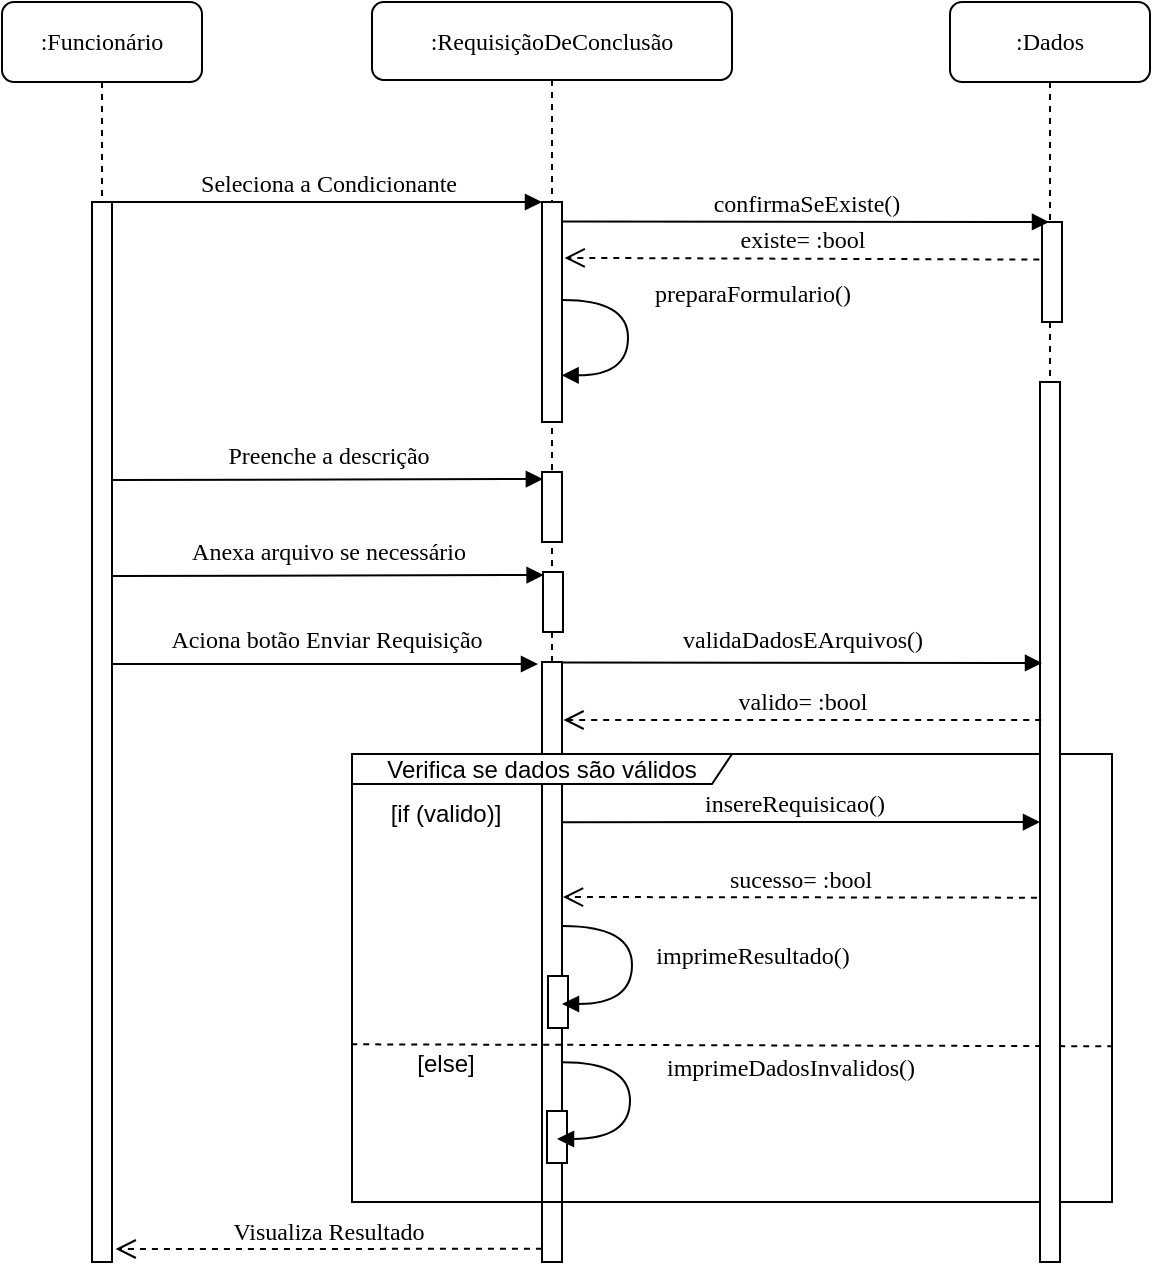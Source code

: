 <mxfile version="12.2.9" type="google" pages="1"><diagram name="Page-1" id="13e1069c-82ec-6db2-03f1-153e76fe0fe0"><mxGraphModel dx="1178" dy="668" grid="1" gridSize="10" guides="1" tooltips="1" connect="1" arrows="1" fold="1" page="1" pageScale="1" pageWidth="1100" pageHeight="850" background="#ffffff" math="0" shadow="0"><root><mxCell id="0"/><mxCell id="1" parent="0"/><mxCell id="7baba1c4bc27f4b0-2" value=":RequisiçãoDeConclusão" style="shape=umlLifeline;perimeter=lifelinePerimeter;whiteSpace=wrap;html=1;container=1;collapsible=0;recursiveResize=0;outlineConnect=0;rounded=1;shadow=0;comic=0;labelBackgroundColor=none;strokeWidth=1;fontFamily=Verdana;fontSize=12;align=center;size=39;" parent="1" vertex="1"><mxGeometry x="210" y="70" width="180" height="630" as="geometry"/></mxCell><mxCell id="7baba1c4bc27f4b0-10" value="" style="html=1;points=[];perimeter=orthogonalPerimeter;rounded=0;shadow=0;comic=0;labelBackgroundColor=none;strokeWidth=1;fontFamily=Verdana;fontSize=12;align=center;" parent="7baba1c4bc27f4b0-2" vertex="1"><mxGeometry x="85" y="100" width="10" height="110" as="geometry"/></mxCell><mxCell id="EZGemgslpKSk8MwFQKpV-1" value="" style="html=1;points=[];perimeter=orthogonalPerimeter;rounded=0;shadow=0;comic=0;labelBackgroundColor=none;strokeWidth=1;fontFamily=Verdana;fontSize=12;align=center;" vertex="1" parent="7baba1c4bc27f4b0-2"><mxGeometry x="85" y="235" width="10" height="35" as="geometry"/></mxCell><mxCell id="EZGemgslpKSk8MwFQKpV-3" value="" style="html=1;points=[];perimeter=orthogonalPerimeter;rounded=0;shadow=0;comic=0;labelBackgroundColor=none;strokeWidth=1;fontFamily=Verdana;fontSize=12;align=center;" vertex="1" parent="7baba1c4bc27f4b0-2"><mxGeometry x="85.5" y="285" width="10" height="30" as="geometry"/></mxCell><mxCell id="EZGemgslpKSk8MwFQKpV-8" value="" style="html=1;points=[];perimeter=orthogonalPerimeter;rounded=0;shadow=0;comic=0;labelBackgroundColor=none;strokeWidth=1;fontFamily=Verdana;fontSize=12;align=center;" vertex="1" parent="7baba1c4bc27f4b0-2"><mxGeometry x="85" y="330" width="10" height="300" as="geometry"/></mxCell><mxCell id="EZGemgslpKSk8MwFQKpV-13" value="preparaFormulario()" style="html=1;verticalAlign=bottom;endArrow=block;labelBackgroundColor=none;fontFamily=Verdana;fontSize=12;elbow=vertical;edgeStyle=orthogonalEdgeStyle;curved=1;entryX=0.981;entryY=0.788;entryPerimeter=0;exitX=1.051;exitY=0.446;exitDx=0;exitDy=0;exitPerimeter=0;entryDx=0;entryDy=0;" edge="1" parent="7baba1c4bc27f4b0-2" source="7baba1c4bc27f4b0-10" target="7baba1c4bc27f4b0-10"><mxGeometry x="-0.37" y="-62" relative="1" as="geometry"><mxPoint x="108" y="149" as="sourcePoint"/><mxPoint x="117.952" y="187.19" as="targetPoint"/><Array as="points"><mxPoint x="128" y="149"/><mxPoint x="128" y="187"/></Array><mxPoint x="124" y="6" as="offset"/></mxGeometry></mxCell><mxCell id="EZGemgslpKSk8MwFQKpV-17" value="&lt;p style=&quot;line-height: 150%; font-size: 12px;&quot;&gt;[if (valido)]&lt;/p&gt;" style="text;html=1;strokeColor=none;fillColor=none;align=center;verticalAlign=middle;whiteSpace=wrap;rounded=0;fontSize=12;" vertex="1" parent="7baba1c4bc27f4b0-2"><mxGeometry x="-3" y="395" width="80" height="20" as="geometry"/></mxCell><mxCell id="EZGemgslpKSk8MwFQKpV-22" value="" style="endArrow=none;dashed=1;html=1;fontSize=12;entryX=1.001;entryY=0.697;entryDx=0;entryDy=0;entryPerimeter=0;exitX=-0.001;exitY=0.648;exitDx=0;exitDy=0;exitPerimeter=0;" edge="1" parent="7baba1c4bc27f4b0-2" source="EZGemgslpKSk8MwFQKpV-16"><mxGeometry width="50" height="50" relative="1" as="geometry"><mxPoint x="-13" y="522" as="sourcePoint"/><mxPoint x="370.38" y="522.128" as="targetPoint"/></mxGeometry></mxCell><mxCell id="EZGemgslpKSk8MwFQKpV-23" value="&lt;p style=&quot;line-height: 150% ; font-size: 12px&quot;&gt;[else]&lt;/p&gt;" style="text;html=1;strokeColor=none;fillColor=none;align=center;verticalAlign=middle;whiteSpace=wrap;rounded=0;fontSize=12;" vertex="1" parent="7baba1c4bc27f4b0-2"><mxGeometry x="-3" y="520" width="80" height="20" as="geometry"/></mxCell><mxCell id="EZGemgslpKSk8MwFQKpV-20" value="" style="html=1;points=[];perimeter=orthogonalPerimeter;rounded=0;shadow=0;comic=0;labelBackgroundColor=none;strokeWidth=1;fontFamily=Verdana;fontSize=12;align=center;" vertex="1" parent="7baba1c4bc27f4b0-2"><mxGeometry x="88" y="487" width="10" height="26" as="geometry"/></mxCell><mxCell id="7baba1c4bc27f4b0-39" value="imprimeResultado()" style="html=1;verticalAlign=bottom;endArrow=block;labelBackgroundColor=none;fontFamily=Verdana;fontSize=12;elbow=vertical;edgeStyle=orthogonalEdgeStyle;curved=1;exitX=1.05;exitY=0.44;exitPerimeter=0;exitDx=0;exitDy=0;" parent="7baba1c4bc27f4b0-2" edge="1" target="EZGemgslpKSk8MwFQKpV-8" source="EZGemgslpKSk8MwFQKpV-8"><mxGeometry x="0.07" y="60" relative="1" as="geometry"><mxPoint x="100.333" y="461" as="sourcePoint"/><mxPoint x="105.333" y="499.333" as="targetPoint"/><Array as="points"><mxPoint x="130" y="462"/><mxPoint x="130" y="501"/></Array><mxPoint as="offset"/></mxGeometry></mxCell><mxCell id="EZGemgslpKSk8MwFQKpV-25" value="" style="html=1;points=[];perimeter=orthogonalPerimeter;rounded=0;shadow=0;comic=0;labelBackgroundColor=none;strokeWidth=1;fontFamily=Verdana;fontSize=12;align=center;" vertex="1" parent="7baba1c4bc27f4b0-2"><mxGeometry x="87.5" y="554.5" width="10" height="26" as="geometry"/></mxCell><mxCell id="EZGemgslpKSk8MwFQKpV-26" value="imprimeDadosInvalidos()" style="html=1;verticalAlign=bottom;endArrow=block;labelBackgroundColor=none;fontFamily=Verdana;fontSize=12;elbow=vertical;edgeStyle=orthogonalEdgeStyle;curved=1;exitX=1.024;exitY=0.667;exitDx=0;exitDy=0;exitPerimeter=0;" edge="1" parent="7baba1c4bc27f4b0-2" source="EZGemgslpKSk8MwFQKpV-8"><mxGeometry x="-0.343" y="-81" relative="1" as="geometry"><mxPoint x="220" y="640" as="sourcePoint"/><mxPoint x="92.5" y="568.5" as="targetPoint"/><Array as="points"><mxPoint x="129" y="530"/><mxPoint x="129" y="568"/></Array><mxPoint x="161" y="10" as="offset"/></mxGeometry></mxCell><mxCell id="EZGemgslpKSk8MwFQKpV-16" value="Verifica se dados são válidos" style="shape=umlFrame;whiteSpace=wrap;html=1;width=190;height=15;" vertex="1" parent="7baba1c4bc27f4b0-2"><mxGeometry x="-10" y="376" width="380" height="224" as="geometry"/></mxCell><mxCell id="7baba1c4bc27f4b0-3" value=":Dados" style="shape=umlLifeline;perimeter=lifelinePerimeter;whiteSpace=wrap;html=1;container=1;collapsible=0;recursiveResize=0;outlineConnect=0;rounded=1;shadow=0;comic=0;labelBackgroundColor=none;strokeWidth=1;fontFamily=Verdana;fontSize=12;align=center;" parent="1" vertex="1"><mxGeometry x="499" y="70" width="100" height="630" as="geometry"/></mxCell><mxCell id="7baba1c4bc27f4b0-13" value="" style="html=1;points=[];perimeter=orthogonalPerimeter;rounded=0;shadow=0;comic=0;labelBackgroundColor=none;strokeWidth=1;fontFamily=Verdana;fontSize=12;align=center;" parent="7baba1c4bc27f4b0-3" vertex="1"><mxGeometry x="46" y="110" width="10" height="50" as="geometry"/></mxCell><mxCell id="EZGemgslpKSk8MwFQKpV-30" value="" style="html=1;points=[];perimeter=orthogonalPerimeter;rounded=0;shadow=0;comic=0;labelBackgroundColor=none;strokeWidth=1;fontFamily=Verdana;fontSize=12;align=center;" vertex="1" parent="7baba1c4bc27f4b0-3"><mxGeometry x="45" y="190" width="10" height="440" as="geometry"/></mxCell><mxCell id="7baba1c4bc27f4b0-8" value=":Funcionário" style="shape=umlLifeline;perimeter=lifelinePerimeter;whiteSpace=wrap;html=1;container=1;collapsible=0;recursiveResize=0;outlineConnect=0;rounded=1;shadow=0;comic=0;labelBackgroundColor=none;strokeWidth=1;fontFamily=Verdana;fontSize=12;align=center;" parent="1" vertex="1"><mxGeometry x="25" y="70" width="100" height="630" as="geometry"/></mxCell><mxCell id="7baba1c4bc27f4b0-9" value="" style="html=1;points=[];perimeter=orthogonalPerimeter;rounded=0;shadow=0;comic=0;labelBackgroundColor=none;strokeWidth=1;fontFamily=Verdana;fontSize=12;align=center;" parent="7baba1c4bc27f4b0-8" vertex="1"><mxGeometry x="45" y="100" width="10" height="530" as="geometry"/></mxCell><mxCell id="7baba1c4bc27f4b0-11" value="Seleciona a Condicionante" style="html=1;verticalAlign=bottom;endArrow=block;entryX=0;entryY=0;labelBackgroundColor=none;fontFamily=Verdana;fontSize=12;edgeStyle=elbowEdgeStyle;elbow=vertical;" parent="1" source="7baba1c4bc27f4b0-9" target="7baba1c4bc27f4b0-10" edge="1"><mxGeometry relative="1" as="geometry"><mxPoint x="145" y="180" as="sourcePoint"/></mxGeometry></mxCell><mxCell id="EZGemgslpKSk8MwFQKpV-2" value="Preenche a descrição" style="html=1;verticalAlign=bottom;endArrow=block;labelBackgroundColor=none;fontFamily=Verdana;fontSize=12;edgeStyle=elbowEdgeStyle;elbow=vertical;exitX=1;exitY=0.161;exitDx=0;exitDy=0;exitPerimeter=0;entryX=0.046;entryY=0.039;entryDx=0;entryDy=0;entryPerimeter=0;" edge="1" parent="1"><mxGeometry y="3" relative="1" as="geometry"><mxPoint x="80" y="309" as="sourcePoint"/><mxPoint x="295.442" y="308.349" as="targetPoint"/><mxPoint as="offset"/></mxGeometry></mxCell><mxCell id="EZGemgslpKSk8MwFQKpV-4" value="Anexa arquivo se necessário" style="html=1;verticalAlign=bottom;endArrow=block;labelBackgroundColor=none;fontFamily=Verdana;fontSize=12;edgeStyle=elbowEdgeStyle;elbow=vertical;exitX=1;exitY=0.161;exitDx=0;exitDy=0;exitPerimeter=0;entryX=0.029;entryY=0.048;entryDx=0;entryDy=0;entryPerimeter=0;" edge="1" parent="1" target="EZGemgslpKSk8MwFQKpV-3"><mxGeometry y="3" relative="1" as="geometry"><mxPoint x="80" y="357" as="sourcePoint"/><mxPoint x="280" y="356" as="targetPoint"/><mxPoint as="offset"/></mxGeometry></mxCell><mxCell id="EZGemgslpKSk8MwFQKpV-5" value="confirmaSeExiste()" style="html=1;verticalAlign=bottom;endArrow=block;labelBackgroundColor=none;fontFamily=Verdana;fontSize=12;edgeStyle=elbowEdgeStyle;elbow=vertical;exitX=1.001;exitY=0.089;exitDx=0;exitDy=0;exitPerimeter=0;" edge="1" parent="1" source="7baba1c4bc27f4b0-10" target="7baba1c4bc27f4b0-3"><mxGeometry relative="1" as="geometry"><mxPoint x="310" y="180" as="sourcePoint"/><mxPoint x="460" y="180" as="targetPoint"/><Array as="points"><mxPoint x="320" y="180"/></Array></mxGeometry></mxCell><mxCell id="EZGemgslpKSk8MwFQKpV-6" value="existe= :bool" style="html=1;verticalAlign=bottom;endArrow=open;dashed=1;endSize=8;labelBackgroundColor=none;fontFamily=Verdana;fontSize=12;entryX=1.133;entryY=0.254;entryDx=0;entryDy=0;entryPerimeter=0;exitX=-0.133;exitY=0.376;exitDx=0;exitDy=0;exitPerimeter=0;" edge="1" parent="1" source="7baba1c4bc27f4b0-13" target="7baba1c4bc27f4b0-10"><mxGeometry relative="1" as="geometry"><mxPoint x="295" y="204" as="targetPoint"/><mxPoint x="540" y="200" as="sourcePoint"/></mxGeometry></mxCell><mxCell id="EZGemgslpKSk8MwFQKpV-10" value="Aciona botão Enviar Requisição" style="html=1;verticalAlign=bottom;endArrow=block;labelBackgroundColor=none;fontFamily=Verdana;fontSize=12;edgeStyle=elbowEdgeStyle;elbow=vertical;exitX=1;exitY=0.161;exitDx=0;exitDy=0;exitPerimeter=0;" edge="1" parent="1"><mxGeometry y="3" relative="1" as="geometry"><mxPoint x="80" y="401" as="sourcePoint"/><mxPoint x="293" y="400.977" as="targetPoint"/><mxPoint as="offset"/></mxGeometry></mxCell><mxCell id="EZGemgslpKSk8MwFQKpV-11" value="validaDadosEArquivos()" style="html=1;verticalAlign=bottom;endArrow=block;labelBackgroundColor=none;fontFamily=Verdana;fontSize=12;edgeStyle=elbowEdgeStyle;elbow=vertical;exitX=1.024;exitY=0.001;exitDx=0;exitDy=0;exitPerimeter=0;" edge="1" parent="1" source="EZGemgslpKSk8MwFQKpV-8"><mxGeometry y="3" relative="1" as="geometry"><mxPoint x="310" y="401" as="sourcePoint"/><mxPoint x="545" y="400.558" as="targetPoint"/><mxPoint as="offset"/></mxGeometry></mxCell><mxCell id="EZGemgslpKSk8MwFQKpV-12" value="valido= :bool" style="html=1;verticalAlign=bottom;endArrow=open;dashed=1;endSize=8;labelBackgroundColor=none;fontFamily=Verdana;fontSize=12;edgeStyle=elbowEdgeStyle;elbow=vertical;exitX=0.06;exitY=0.384;exitDx=0;exitDy=0;exitPerimeter=0;entryX=1.076;entryY=0.097;entryDx=0;entryDy=0;entryPerimeter=0;" edge="1" parent="1" source="EZGemgslpKSk8MwFQKpV-30" target="EZGemgslpKSk8MwFQKpV-8"><mxGeometry relative="1" as="geometry"><mxPoint x="310" y="429" as="targetPoint"/><Array as="points"><mxPoint x="465" y="429"/><mxPoint x="495" y="429"/></Array><mxPoint x="520" y="429" as="sourcePoint"/></mxGeometry></mxCell><mxCell id="EZGemgslpKSk8MwFQKpV-18" value="insereRequisicao()" style="html=1;verticalAlign=bottom;endArrow=block;labelBackgroundColor=none;fontFamily=Verdana;fontSize=12;edgeStyle=elbowEdgeStyle;elbow=vertical;exitX=1.024;exitY=0.267;exitDx=0;exitDy=0;exitPerimeter=0;" edge="1" parent="1" source="EZGemgslpKSk8MwFQKpV-8" target="EZGemgslpKSk8MwFQKpV-30"><mxGeometry x="-0.029" relative="1" as="geometry"><mxPoint x="320" y="480" as="sourcePoint"/><mxPoint x="510" y="480" as="targetPoint"/><mxPoint as="offset"/><Array as="points"><mxPoint x="390" y="480"/><mxPoint x="310" y="480"/></Array></mxGeometry></mxCell><mxCell id="EZGemgslpKSk8MwFQKpV-19" value="sucesso= :bool" style="html=1;verticalAlign=bottom;endArrow=open;dashed=1;endSize=8;labelBackgroundColor=none;fontFamily=Verdana;fontSize=12;edgeStyle=elbowEdgeStyle;elbow=vertical;exitX=-0.153;exitY=0.586;exitDx=0;exitDy=0;exitPerimeter=0;entryX=1.05;entryY=0.393;entryDx=0;entryDy=0;entryPerimeter=0;" edge="1" parent="1" source="EZGemgslpKSk8MwFQKpV-30" target="EZGemgslpKSk8MwFQKpV-8"><mxGeometry relative="1" as="geometry"><mxPoint x="320" y="517" as="targetPoint"/><Array as="points"><mxPoint x="476" y="517.5"/><mxPoint x="506" y="517.5"/></Array><mxPoint x="620" y="517" as="sourcePoint"/></mxGeometry></mxCell><mxCell id="EZGemgslpKSk8MwFQKpV-35" value="Visualiza Resultado" style="html=1;verticalAlign=bottom;endArrow=open;dashed=1;endSize=8;labelBackgroundColor=none;fontFamily=Verdana;fontSize=12;edgeStyle=elbowEdgeStyle;elbow=vertical;exitX=-0.004;exitY=0.978;exitDx=0;exitDy=0;exitPerimeter=0;entryX=1.184;entryY=0.987;entryDx=0;entryDy=0;entryPerimeter=0;" edge="1" parent="1" source="EZGemgslpKSk8MwFQKpV-8" target="7baba1c4bc27f4b0-9"><mxGeometry relative="1" as="geometry"><mxPoint x="100" y="692" as="targetPoint"/><Array as="points"/><mxPoint x="285" y="694" as="sourcePoint"/></mxGeometry></mxCell></root></mxGraphModel></diagram></mxfile>